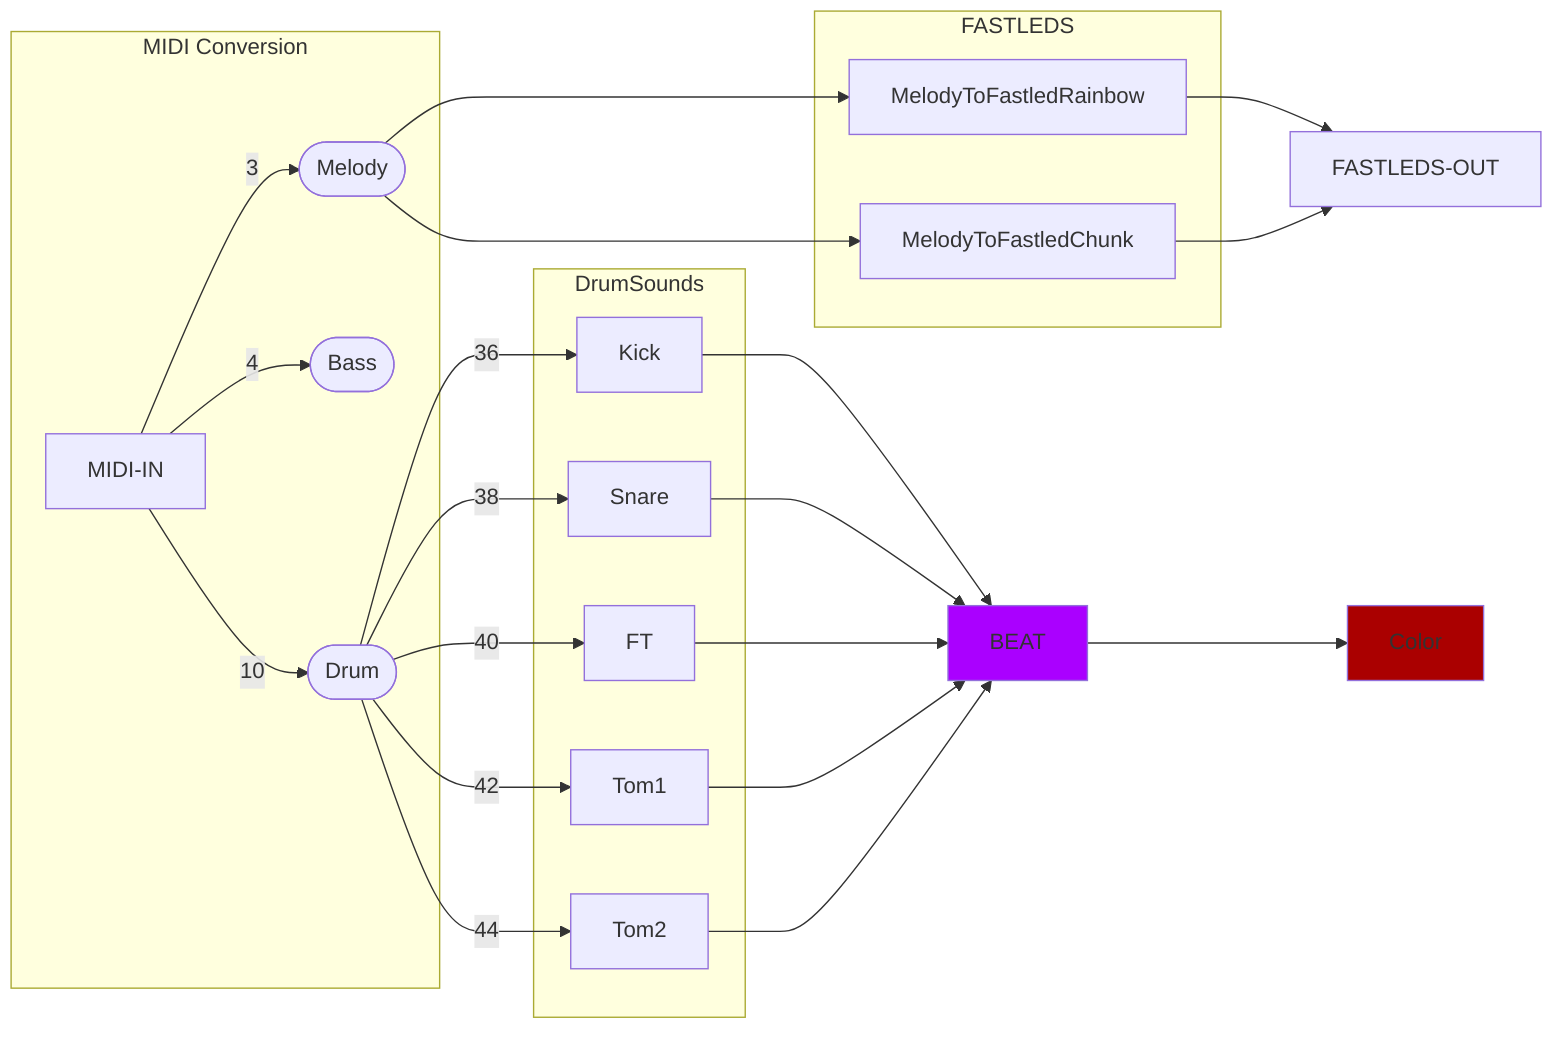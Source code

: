 flowchart LR
    subgraph MIDI Conversion
        MIDI-IN -->|3| Melody([Melody])
        MIDI-IN -->|4| Bass([Bass])
        MIDI-IN -->|10| Drum([Drum])
    end

    subgraph FASTLEDS
        Melody --> MelodyToFastledRainbow
        Melody ---> MelodyToFastledChunk
    end

    MelodyToFastledRainbow --> FASTLEDS-OUT
    MelodyToFastledChunk --> FASTLEDS-OUT

    subgraph DrumSounds
        Drum -->|36| Kick
        Drum -->|38| Snare
        Drum -->|40| FT
        Drum -->|42| Tom1
        Drum -->|44| Tom2
    end

    Kick --> BEAT
    Snare --> BEAT
    FT --> BEAT
    Tom1 --> BEAT
    Tom2 --> BEAT
    BEAT --> Color
    style Color fill: #aa0000
    style BEAT fill: #aa00ff